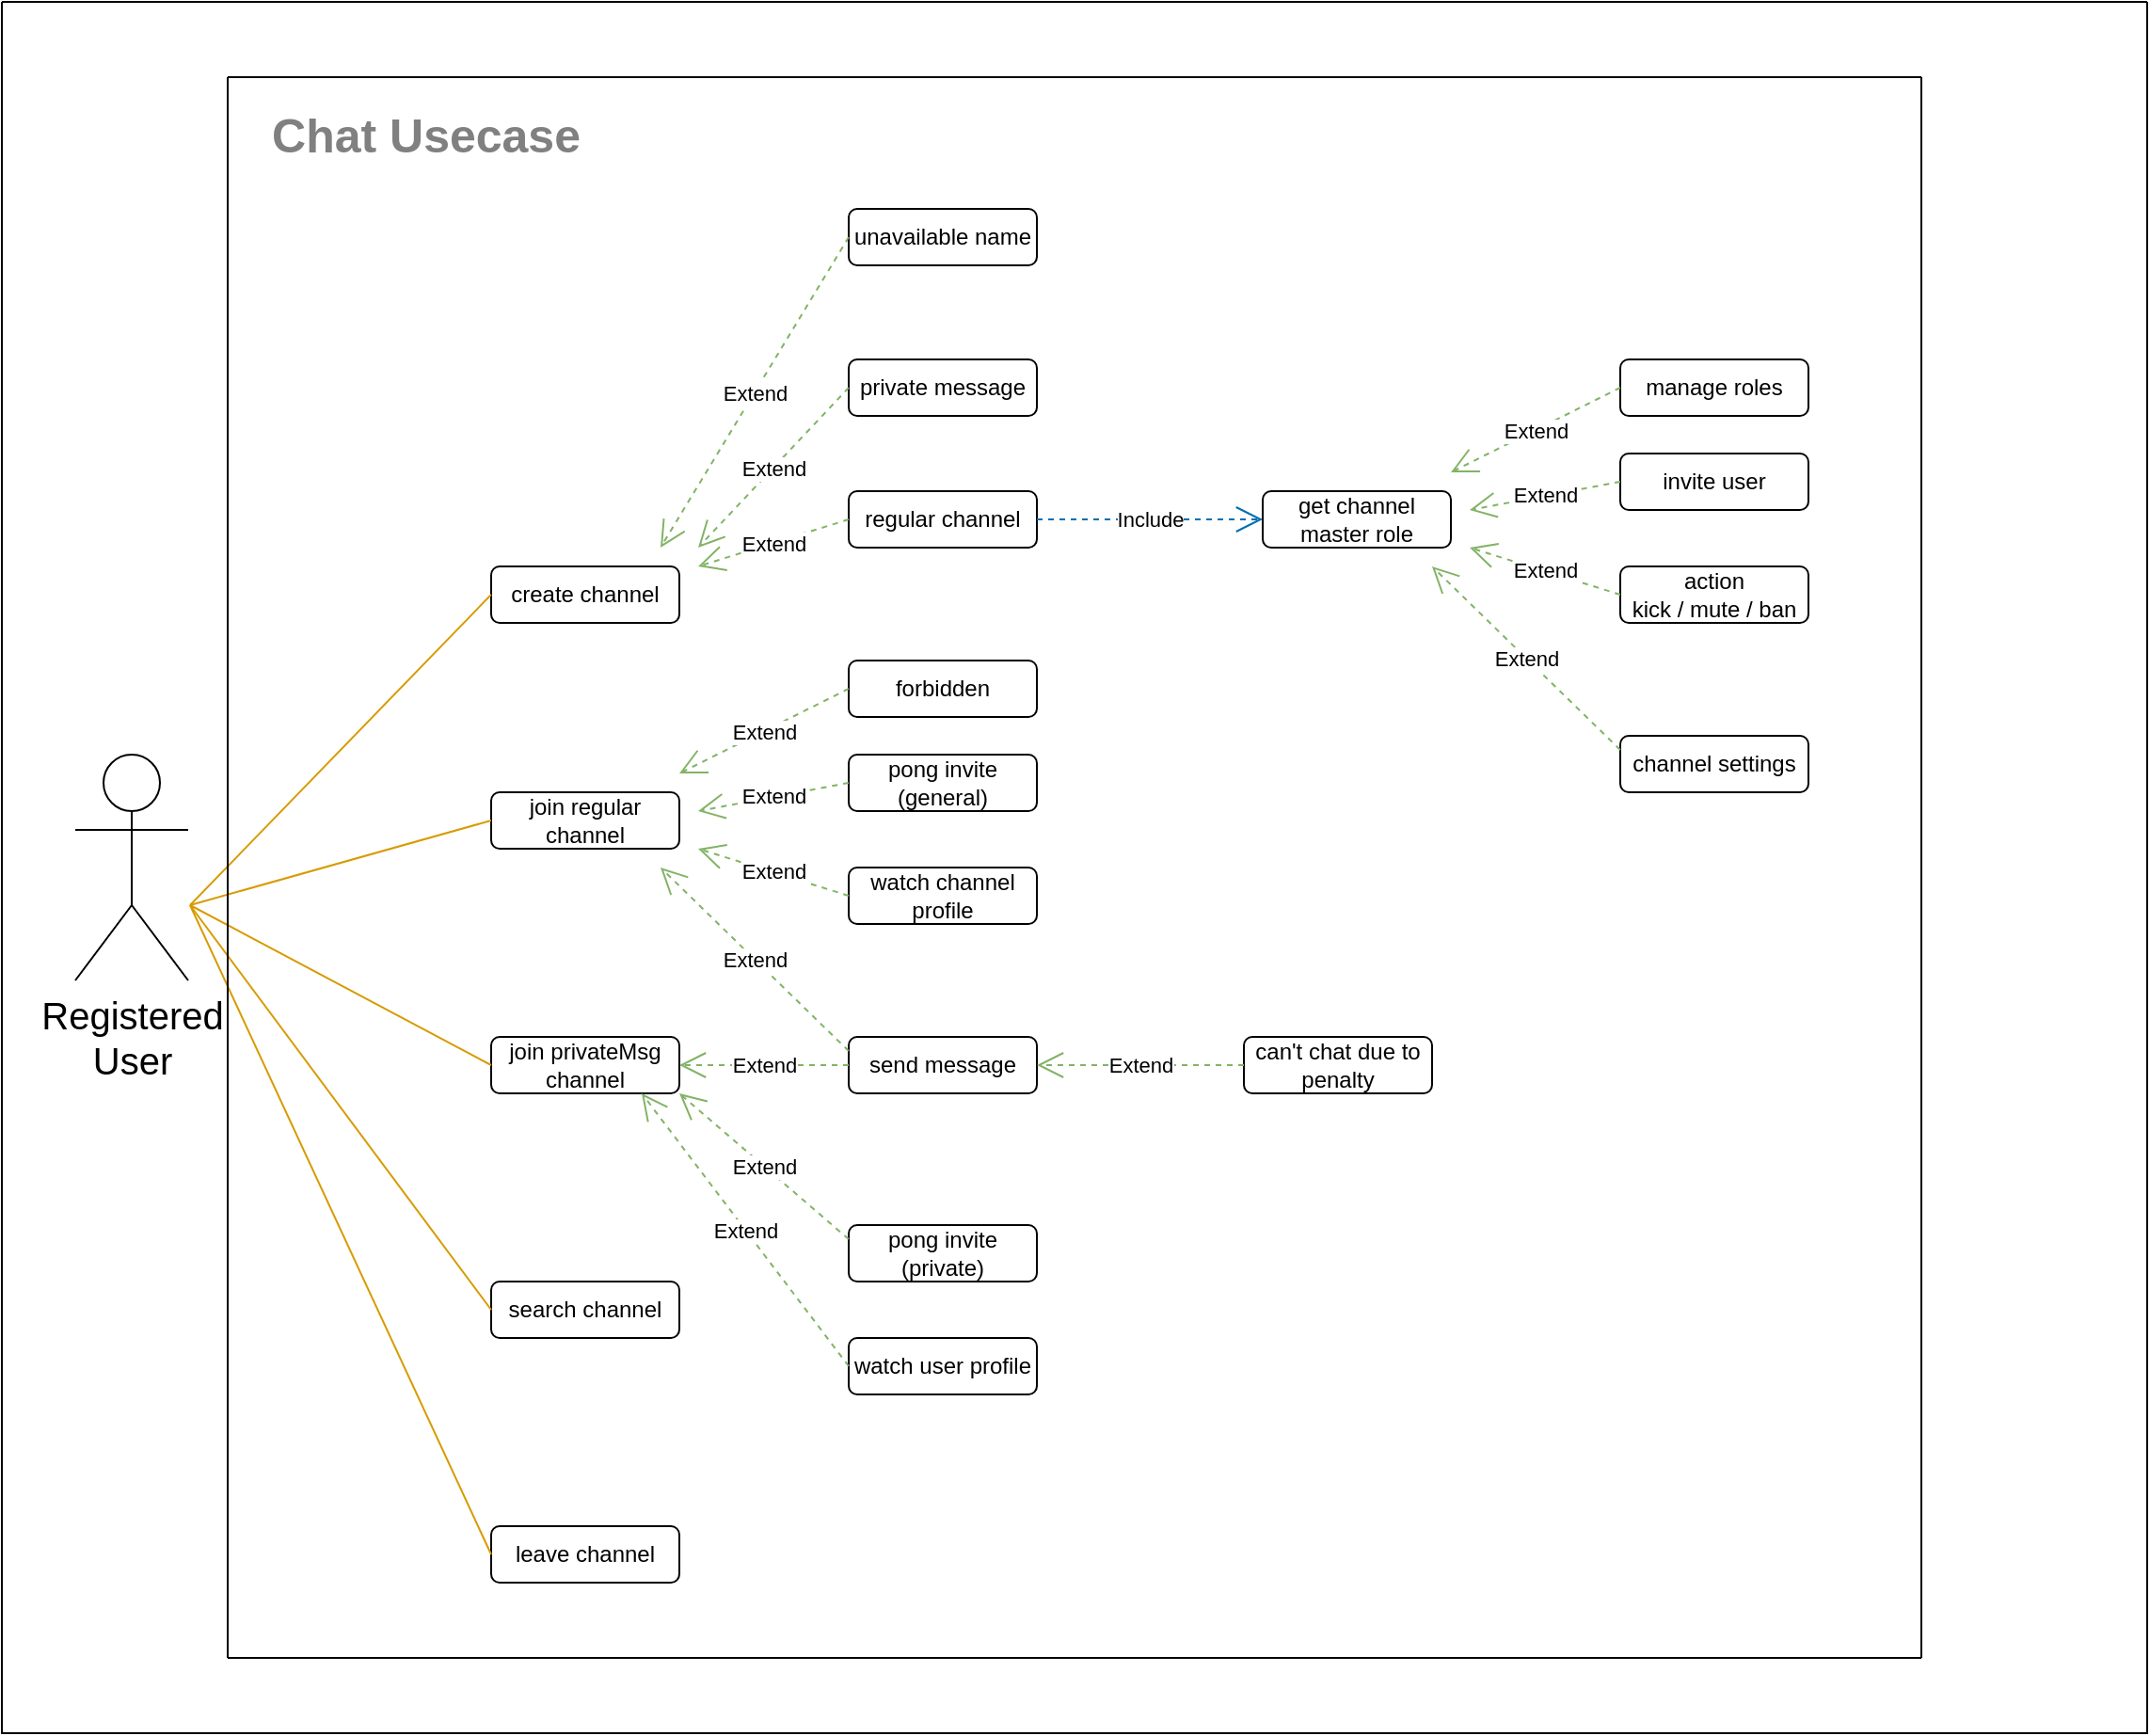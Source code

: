 <mxfile version="21.8.2" type="device">
  <diagram name="Page-1" id="N9Ha9p4DTUPyzyGxqG5q">
    <mxGraphModel dx="2169" dy="1146" grid="1" gridSize="10" guides="1" tooltips="1" connect="1" arrows="1" fold="1" page="1" pageScale="1" pageWidth="850" pageHeight="1100" math="0" shadow="0">
      <root>
        <mxCell id="0" />
        <mxCell id="1" parent="0" />
        <mxCell id="hXg1HmJKmt0ExNEj_zQQ-1" value="&lt;div style=&quot;font-size: 13px;&quot;&gt;&lt;font style=&quot;font-size: 20px;&quot;&gt;Registered&lt;br&gt;User&lt;/font&gt;&lt;/div&gt;" style="shape=umlActor;verticalLabelPosition=bottom;verticalAlign=top;html=1;outlineConnect=0;" vertex="1" parent="1">
          <mxGeometry x="-61" y="400" width="60" height="120" as="geometry" />
        </mxCell>
        <mxCell id="hXg1HmJKmt0ExNEj_zQQ-2" value="create channel" style="rounded=1;whiteSpace=wrap;html=1;" vertex="1" parent="1">
          <mxGeometry x="160" y="300" width="100" height="30" as="geometry" />
        </mxCell>
        <mxCell id="hXg1HmJKmt0ExNEj_zQQ-3" value="join regular channel" style="rounded=1;whiteSpace=wrap;html=1;" vertex="1" parent="1">
          <mxGeometry x="160" y="420" width="100" height="30" as="geometry" />
        </mxCell>
        <mxCell id="hXg1HmJKmt0ExNEj_zQQ-8" value="search channel" style="rounded=1;whiteSpace=wrap;html=1;" vertex="1" parent="1">
          <mxGeometry x="160" y="680" width="100" height="30" as="geometry" />
        </mxCell>
        <mxCell id="hXg1HmJKmt0ExNEj_zQQ-9" value="leave channel" style="rounded=1;whiteSpace=wrap;html=1;" vertex="1" parent="1">
          <mxGeometry x="160" y="810" width="100" height="30" as="geometry" />
        </mxCell>
        <mxCell id="hXg1HmJKmt0ExNEj_zQQ-11" value="" style="endArrow=none;endFill=0;endSize=12;html=1;rounded=0;entryX=0;entryY=0.5;entryDx=0;entryDy=0;fillColor=#ffe6cc;strokeColor=#d79b00;" edge="1" parent="1" target="hXg1HmJKmt0ExNEj_zQQ-3">
          <mxGeometry width="160" relative="1" as="geometry">
            <mxPoint y="480" as="sourcePoint" />
            <mxPoint x="240" y="460" as="targetPoint" />
          </mxGeometry>
        </mxCell>
        <mxCell id="hXg1HmJKmt0ExNEj_zQQ-13" value="" style="endArrow=none;endFill=0;endSize=12;html=1;rounded=0;entryX=0;entryY=0.5;entryDx=0;entryDy=0;fillColor=#ffe6cc;strokeColor=#d79b00;" edge="1" parent="1" target="hXg1HmJKmt0ExNEj_zQQ-8">
          <mxGeometry width="160" relative="1" as="geometry">
            <mxPoint y="480" as="sourcePoint" />
            <mxPoint x="170" y="455" as="targetPoint" />
          </mxGeometry>
        </mxCell>
        <mxCell id="hXg1HmJKmt0ExNEj_zQQ-15" value="" style="endArrow=none;endFill=0;endSize=12;html=1;rounded=0;entryX=0;entryY=0.5;entryDx=0;entryDy=0;fillColor=#ffe6cc;strokeColor=#d79b00;" edge="1" parent="1" target="hXg1HmJKmt0ExNEj_zQQ-2">
          <mxGeometry width="160" relative="1" as="geometry">
            <mxPoint y="480" as="sourcePoint" />
            <mxPoint x="170" y="455" as="targetPoint" />
          </mxGeometry>
        </mxCell>
        <mxCell id="hXg1HmJKmt0ExNEj_zQQ-16" value="" style="endArrow=none;endFill=0;endSize=12;html=1;rounded=0;entryX=0;entryY=0.5;entryDx=0;entryDy=0;fillColor=#ffe6cc;strokeColor=#d79b00;" edge="1" parent="1" target="hXg1HmJKmt0ExNEj_zQQ-9">
          <mxGeometry width="160" relative="1" as="geometry">
            <mxPoint y="480" as="sourcePoint" />
            <mxPoint x="170" y="325" as="targetPoint" />
          </mxGeometry>
        </mxCell>
        <mxCell id="hXg1HmJKmt0ExNEj_zQQ-18" value="unavailable name" style="rounded=1;whiteSpace=wrap;html=1;" vertex="1" parent="1">
          <mxGeometry x="350" y="110" width="100" height="30" as="geometry" />
        </mxCell>
        <mxCell id="hXg1HmJKmt0ExNEj_zQQ-19" value="Extend" style="endArrow=open;endSize=12;dashed=1;html=1;rounded=0;exitX=0;exitY=0.5;exitDx=0;exitDy=0;fillColor=#d5e8d4;strokeColor=#82b366;" edge="1" parent="1" source="hXg1HmJKmt0ExNEj_zQQ-18">
          <mxGeometry width="160" relative="1" as="geometry">
            <mxPoint x="280" y="200" as="sourcePoint" />
            <mxPoint x="250" y="290" as="targetPoint" />
          </mxGeometry>
        </mxCell>
        <mxCell id="hXg1HmJKmt0ExNEj_zQQ-20" value="private message" style="rounded=1;whiteSpace=wrap;html=1;" vertex="1" parent="1">
          <mxGeometry x="350" y="190" width="100" height="30" as="geometry" />
        </mxCell>
        <mxCell id="hXg1HmJKmt0ExNEj_zQQ-21" value="regular channel" style="rounded=1;whiteSpace=wrap;html=1;" vertex="1" parent="1">
          <mxGeometry x="350" y="260" width="100" height="30" as="geometry" />
        </mxCell>
        <mxCell id="hXg1HmJKmt0ExNEj_zQQ-22" value="Extend" style="endArrow=open;endSize=12;dashed=1;html=1;rounded=0;exitX=0;exitY=0.5;exitDx=0;exitDy=0;fillColor=#d5e8d4;strokeColor=#82b366;" edge="1" parent="1" source="hXg1HmJKmt0ExNEj_zQQ-20">
          <mxGeometry width="160" relative="1" as="geometry">
            <mxPoint x="360" y="135" as="sourcePoint" />
            <mxPoint x="270" y="290" as="targetPoint" />
          </mxGeometry>
        </mxCell>
        <mxCell id="hXg1HmJKmt0ExNEj_zQQ-23" value="Extend" style="endArrow=open;endSize=12;dashed=1;html=1;rounded=0;exitX=0;exitY=0.5;exitDx=0;exitDy=0;fillColor=#d5e8d4;strokeColor=#82b366;" edge="1" parent="1" source="hXg1HmJKmt0ExNEj_zQQ-21">
          <mxGeometry width="160" relative="1" as="geometry">
            <mxPoint x="360" y="215" as="sourcePoint" />
            <mxPoint x="270" y="300" as="targetPoint" />
          </mxGeometry>
        </mxCell>
        <mxCell id="hXg1HmJKmt0ExNEj_zQQ-24" value="forbidden" style="rounded=1;whiteSpace=wrap;html=1;" vertex="1" parent="1">
          <mxGeometry x="350" y="350" width="100" height="30" as="geometry" />
        </mxCell>
        <mxCell id="hXg1HmJKmt0ExNEj_zQQ-25" value="send message" style="rounded=1;whiteSpace=wrap;html=1;" vertex="1" parent="1">
          <mxGeometry x="350" y="550" width="100" height="30" as="geometry" />
        </mxCell>
        <mxCell id="hXg1HmJKmt0ExNEj_zQQ-26" value="pong invite (general)" style="rounded=1;whiteSpace=wrap;html=1;" vertex="1" parent="1">
          <mxGeometry x="350" y="400" width="100" height="30" as="geometry" />
        </mxCell>
        <mxCell id="hXg1HmJKmt0ExNEj_zQQ-27" value="watch user profile" style="rounded=1;whiteSpace=wrap;html=1;" vertex="1" parent="1">
          <mxGeometry x="350" y="710" width="100" height="30" as="geometry" />
        </mxCell>
        <mxCell id="hXg1HmJKmt0ExNEj_zQQ-28" value="Extend" style="endArrow=open;endSize=12;dashed=1;html=1;rounded=0;exitX=0;exitY=0.5;exitDx=0;exitDy=0;fillColor=#d5e8d4;strokeColor=#82b366;" edge="1" parent="1" source="hXg1HmJKmt0ExNEj_zQQ-24">
          <mxGeometry width="160" relative="1" as="geometry">
            <mxPoint x="330" y="367.5" as="sourcePoint" />
            <mxPoint x="260" y="410" as="targetPoint" />
          </mxGeometry>
        </mxCell>
        <mxCell id="hXg1HmJKmt0ExNEj_zQQ-29" value="&lt;font color=&quot;#808080&quot;&gt;&lt;b style=&quot;font-size: 25px;&quot;&gt;Chat Usecase&lt;br&gt;&lt;/b&gt;&lt;/font&gt;" style="text;html=1;align=center;verticalAlign=middle;resizable=0;points=[];autosize=1;strokeColor=none;fillColor=none;" vertex="1" parent="1">
          <mxGeometry x="30" y="50" width="190" height="40" as="geometry" />
        </mxCell>
        <mxCell id="hXg1HmJKmt0ExNEj_zQQ-30" value="join privateMsg channel" style="rounded=1;whiteSpace=wrap;html=1;" vertex="1" parent="1">
          <mxGeometry x="160" y="550" width="100" height="30" as="geometry" />
        </mxCell>
        <mxCell id="hXg1HmJKmt0ExNEj_zQQ-31" value="" style="endArrow=none;endFill=0;endSize=12;html=1;rounded=0;entryX=0;entryY=0.5;entryDx=0;entryDy=0;fillColor=#ffe6cc;strokeColor=#d79b00;" edge="1" parent="1" target="hXg1HmJKmt0ExNEj_zQQ-30">
          <mxGeometry width="160" relative="1" as="geometry">
            <mxPoint y="480" as="sourcePoint" />
            <mxPoint x="170" y="445" as="targetPoint" />
          </mxGeometry>
        </mxCell>
        <mxCell id="hXg1HmJKmt0ExNEj_zQQ-33" value="pong invite (private)" style="rounded=1;whiteSpace=wrap;html=1;" vertex="1" parent="1">
          <mxGeometry x="350" y="650" width="100" height="30" as="geometry" />
        </mxCell>
        <mxCell id="hXg1HmJKmt0ExNEj_zQQ-34" value="watch channel profile" style="rounded=1;whiteSpace=wrap;html=1;" vertex="1" parent="1">
          <mxGeometry x="350" y="460" width="100" height="30" as="geometry" />
        </mxCell>
        <mxCell id="hXg1HmJKmt0ExNEj_zQQ-36" value="Extend" style="endArrow=open;endSize=12;dashed=1;html=1;rounded=0;exitX=0;exitY=0.5;exitDx=0;exitDy=0;fillColor=#d5e8d4;strokeColor=#82b366;" edge="1" parent="1" source="hXg1HmJKmt0ExNEj_zQQ-26">
          <mxGeometry width="160" relative="1" as="geometry">
            <mxPoint x="360" y="375" as="sourcePoint" />
            <mxPoint x="270" y="430" as="targetPoint" />
          </mxGeometry>
        </mxCell>
        <mxCell id="hXg1HmJKmt0ExNEj_zQQ-37" value="Extend" style="endArrow=open;endSize=12;dashed=1;html=1;rounded=0;exitX=0;exitY=0.5;exitDx=0;exitDy=0;fillColor=#d5e8d4;strokeColor=#82b366;" edge="1" parent="1" source="hXg1HmJKmt0ExNEj_zQQ-34">
          <mxGeometry width="160" relative="1" as="geometry">
            <mxPoint x="370" y="385" as="sourcePoint" />
            <mxPoint x="270" y="450" as="targetPoint" />
          </mxGeometry>
        </mxCell>
        <mxCell id="hXg1HmJKmt0ExNEj_zQQ-38" value="Extend" style="endArrow=open;endSize=12;dashed=1;html=1;rounded=0;exitX=0;exitY=0.25;exitDx=0;exitDy=0;fillColor=#d5e8d4;strokeColor=#82b366;" edge="1" parent="1" source="hXg1HmJKmt0ExNEj_zQQ-25">
          <mxGeometry width="160" relative="1" as="geometry">
            <mxPoint x="380" y="395" as="sourcePoint" />
            <mxPoint x="250" y="460" as="targetPoint" />
          </mxGeometry>
        </mxCell>
        <mxCell id="hXg1HmJKmt0ExNEj_zQQ-39" value="Extend" style="endArrow=open;endSize=12;dashed=1;html=1;rounded=0;exitX=0;exitY=0.5;exitDx=0;exitDy=0;entryX=1;entryY=0.5;entryDx=0;entryDy=0;fillColor=#d5e8d4;strokeColor=#82b366;" edge="1" parent="1" source="hXg1HmJKmt0ExNEj_zQQ-25" target="hXg1HmJKmt0ExNEj_zQQ-30">
          <mxGeometry width="160" relative="1" as="geometry">
            <mxPoint x="390" y="405" as="sourcePoint" />
            <mxPoint x="286" y="460" as="targetPoint" />
          </mxGeometry>
        </mxCell>
        <mxCell id="hXg1HmJKmt0ExNEj_zQQ-40" value="Extend" style="endArrow=open;endSize=12;dashed=1;html=1;rounded=0;exitX=0;exitY=0.25;exitDx=0;exitDy=0;entryX=1;entryY=1;entryDx=0;entryDy=0;fillColor=#d5e8d4;strokeColor=#82b366;" edge="1" parent="1" source="hXg1HmJKmt0ExNEj_zQQ-33" target="hXg1HmJKmt0ExNEj_zQQ-30">
          <mxGeometry width="160" relative="1" as="geometry">
            <mxPoint x="360" y="575" as="sourcePoint" />
            <mxPoint x="270" y="575" as="targetPoint" />
          </mxGeometry>
        </mxCell>
        <mxCell id="hXg1HmJKmt0ExNEj_zQQ-41" value="Extend" style="endArrow=open;endSize=12;dashed=1;html=1;rounded=0;exitX=0;exitY=0.5;exitDx=0;exitDy=0;entryX=1;entryY=1;entryDx=0;entryDy=0;fillColor=#d5e8d4;strokeColor=#82b366;" edge="1" parent="1" source="hXg1HmJKmt0ExNEj_zQQ-27">
          <mxGeometry width="160" relative="1" as="geometry">
            <mxPoint x="320" y="715" as="sourcePoint" />
            <mxPoint x="240" y="580" as="targetPoint" />
          </mxGeometry>
        </mxCell>
        <mxCell id="hXg1HmJKmt0ExNEj_zQQ-42" value="Include" style="endArrow=open;endSize=12;dashed=1;html=1;rounded=0;exitX=1;exitY=0.5;exitDx=0;exitDy=0;fillColor=#1ba1e2;strokeColor=#006EAF;" edge="1" parent="1" source="hXg1HmJKmt0ExNEj_zQQ-21">
          <mxGeometry width="160" relative="1" as="geometry">
            <mxPoint x="360" y="285" as="sourcePoint" />
            <mxPoint x="570" y="275" as="targetPoint" />
          </mxGeometry>
        </mxCell>
        <mxCell id="hXg1HmJKmt0ExNEj_zQQ-43" value="get channel master role" style="rounded=1;whiteSpace=wrap;html=1;" vertex="1" parent="1">
          <mxGeometry x="570" y="260" width="100" height="30" as="geometry" />
        </mxCell>
        <mxCell id="hXg1HmJKmt0ExNEj_zQQ-44" value="can&#39;t chat due to penalty" style="rounded=1;whiteSpace=wrap;html=1;" vertex="1" parent="1">
          <mxGeometry x="560" y="550" width="100" height="30" as="geometry" />
        </mxCell>
        <mxCell id="hXg1HmJKmt0ExNEj_zQQ-46" value="Extend" style="endArrow=open;endSize=12;dashed=1;html=1;rounded=0;exitX=0;exitY=0.5;exitDx=0;exitDy=0;entryX=1;entryY=0.5;entryDx=0;entryDy=0;fillColor=#d5e8d4;strokeColor=#82b366;" edge="1" parent="1" source="hXg1HmJKmt0ExNEj_zQQ-44" target="hXg1HmJKmt0ExNEj_zQQ-25">
          <mxGeometry width="160" relative="1" as="geometry">
            <mxPoint x="360" y="575" as="sourcePoint" />
            <mxPoint x="460" y="570" as="targetPoint" />
          </mxGeometry>
        </mxCell>
        <mxCell id="hXg1HmJKmt0ExNEj_zQQ-47" value="manage roles" style="rounded=1;whiteSpace=wrap;html=1;" vertex="1" parent="1">
          <mxGeometry x="760" y="190" width="100" height="30" as="geometry" />
        </mxCell>
        <mxCell id="hXg1HmJKmt0ExNEj_zQQ-48" value="channel settings" style="rounded=1;whiteSpace=wrap;html=1;" vertex="1" parent="1">
          <mxGeometry x="760" y="390" width="100" height="30" as="geometry" />
        </mxCell>
        <mxCell id="hXg1HmJKmt0ExNEj_zQQ-49" value="invite user" style="rounded=1;whiteSpace=wrap;html=1;" vertex="1" parent="1">
          <mxGeometry x="760" y="240" width="100" height="30" as="geometry" />
        </mxCell>
        <mxCell id="hXg1HmJKmt0ExNEj_zQQ-50" value="Extend" style="endArrow=open;endSize=12;dashed=1;html=1;rounded=0;exitX=0;exitY=0.5;exitDx=0;exitDy=0;fillColor=#d5e8d4;strokeColor=#82b366;" edge="1" parent="1" source="hXg1HmJKmt0ExNEj_zQQ-47">
          <mxGeometry width="160" relative="1" as="geometry">
            <mxPoint x="740" y="207.5" as="sourcePoint" />
            <mxPoint x="670" y="250" as="targetPoint" />
          </mxGeometry>
        </mxCell>
        <mxCell id="hXg1HmJKmt0ExNEj_zQQ-51" value="action&lt;br&gt;kick / mute / ban" style="rounded=1;whiteSpace=wrap;html=1;" vertex="1" parent="1">
          <mxGeometry x="760" y="300" width="100" height="30" as="geometry" />
        </mxCell>
        <mxCell id="hXg1HmJKmt0ExNEj_zQQ-52" value="Extend" style="endArrow=open;endSize=12;dashed=1;html=1;rounded=0;exitX=0;exitY=0.5;exitDx=0;exitDy=0;fillColor=#d5e8d4;strokeColor=#82b366;" edge="1" parent="1" source="hXg1HmJKmt0ExNEj_zQQ-49">
          <mxGeometry width="160" relative="1" as="geometry">
            <mxPoint x="770" y="215" as="sourcePoint" />
            <mxPoint x="680" y="270" as="targetPoint" />
          </mxGeometry>
        </mxCell>
        <mxCell id="hXg1HmJKmt0ExNEj_zQQ-53" value="Extend" style="endArrow=open;endSize=12;dashed=1;html=1;rounded=0;exitX=0;exitY=0.5;exitDx=0;exitDy=0;fillColor=#d5e8d4;strokeColor=#82b366;" edge="1" parent="1" source="hXg1HmJKmt0ExNEj_zQQ-51">
          <mxGeometry width="160" relative="1" as="geometry">
            <mxPoint x="780" y="225" as="sourcePoint" />
            <mxPoint x="680" y="290" as="targetPoint" />
          </mxGeometry>
        </mxCell>
        <mxCell id="hXg1HmJKmt0ExNEj_zQQ-54" value="Extend" style="endArrow=open;endSize=12;dashed=1;html=1;rounded=0;exitX=0;exitY=0.25;exitDx=0;exitDy=0;fillColor=#d5e8d4;strokeColor=#82b366;" edge="1" parent="1" source="hXg1HmJKmt0ExNEj_zQQ-48">
          <mxGeometry width="160" relative="1" as="geometry">
            <mxPoint x="790" y="235" as="sourcePoint" />
            <mxPoint x="660" y="300" as="targetPoint" />
          </mxGeometry>
        </mxCell>
        <mxCell id="hXg1HmJKmt0ExNEj_zQQ-57" value="" style="endArrow=none;html=1;rounded=0;" edge="1" parent="1">
          <mxGeometry width="50" height="50" relative="1" as="geometry">
            <mxPoint x="20" y="880" as="sourcePoint" />
            <mxPoint x="20" y="40" as="targetPoint" />
          </mxGeometry>
        </mxCell>
        <mxCell id="hXg1HmJKmt0ExNEj_zQQ-58" value="" style="endArrow=none;html=1;rounded=0;" edge="1" parent="1">
          <mxGeometry width="50" height="50" relative="1" as="geometry">
            <mxPoint x="20" y="40" as="sourcePoint" />
            <mxPoint x="920" y="40" as="targetPoint" />
          </mxGeometry>
        </mxCell>
        <mxCell id="hXg1HmJKmt0ExNEj_zQQ-59" value="" style="endArrow=none;html=1;rounded=0;" edge="1" parent="1">
          <mxGeometry width="50" height="50" relative="1" as="geometry">
            <mxPoint x="20" y="880" as="sourcePoint" />
            <mxPoint x="920" y="880" as="targetPoint" />
          </mxGeometry>
        </mxCell>
        <mxCell id="hXg1HmJKmt0ExNEj_zQQ-61" value="" style="endArrow=none;html=1;rounded=0;" edge="1" parent="1">
          <mxGeometry width="50" height="50" relative="1" as="geometry">
            <mxPoint x="920" y="880" as="sourcePoint" />
            <mxPoint x="920" y="40" as="targetPoint" />
          </mxGeometry>
        </mxCell>
        <mxCell id="hXg1HmJKmt0ExNEj_zQQ-62" value="" style="swimlane;startSize=0;" vertex="1" parent="1">
          <mxGeometry x="-100" width="1140" height="920" as="geometry" />
        </mxCell>
      </root>
    </mxGraphModel>
  </diagram>
</mxfile>
